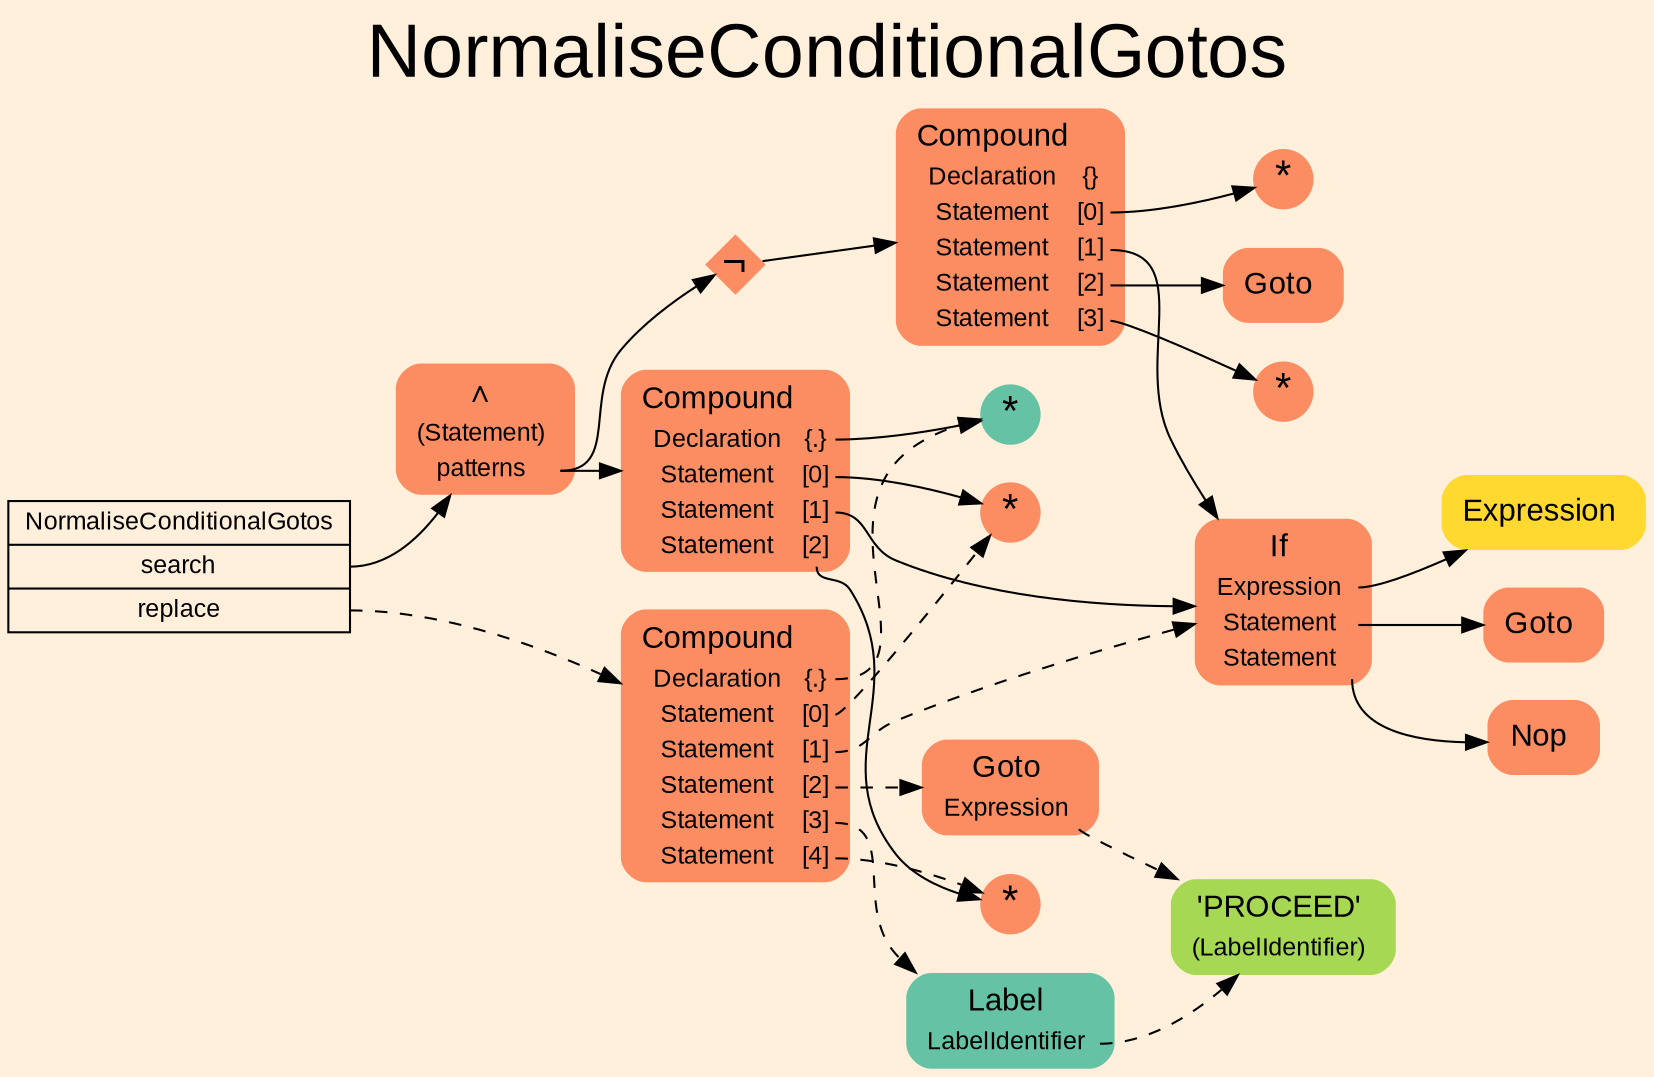 digraph "NormaliseConditionalGotos" {
label = "NormaliseConditionalGotos"
labelloc = t
fontsize = "36"
graph [
    rankdir = "LR"
    ranksep = 0.3
    bgcolor = antiquewhite1
    color = black
    fontcolor = black
    fontname = "Arial"
];
node [
    fontname = "Arial"
];
edge [
    fontname = "Arial"
];

// -------------------- transformation figure --------------------
"CR#P44-0" [
    shape = "record"
    fillcolor = antiquewhite1
    label = "<fixed> NormaliseConditionalGotos | <port0> search | <port1> replace"
    style = "filled"
    fontsize = "12"
    color = black
    fontcolor = black
];

"#B-2-798" [
    shape = "plaintext"
    fillcolor = "/set28/2"
    label = <<TABLE BORDER="0" CELLBORDER="0" CELLSPACING="0">
     <TR><TD><FONT POINT-SIZE="15.0">∧</FONT></TD><TD></TD></TR>
     <TR><TD>(Statement)</TD><TD PORT="port0"></TD></TR>
     <TR><TD>patterns</TD><TD PORT="port1"></TD></TR>
    </TABLE>>
    style = "rounded,filled"
    fontsize = "12"
];

"#B-2-783" [
    shape = "plaintext"
    fillcolor = "/set28/2"
    label = <<TABLE BORDER="0" CELLBORDER="0" CELLSPACING="0">
     <TR><TD><FONT POINT-SIZE="15.0">Compound</FONT></TD><TD></TD></TR>
     <TR><TD>Declaration</TD><TD PORT="port0">{.}</TD></TR>
     <TR><TD>Statement</TD><TD PORT="port1">[0]</TD></TR>
     <TR><TD>Statement</TD><TD PORT="port2">[1]</TD></TR>
     <TR><TD>Statement</TD><TD PORT="port3">[2]</TD></TR>
    </TABLE>>
    style = "rounded,filled"
    fontsize = "12"
];

"#B-2-790" [
    shape = "circle"
    fillcolor = "/set28/1"
    label = <*>
    style = "filled"
    fontsize = "20"
    penwidth = 0.0
    fixedsize = true
    width = 0.4
    height = 0.4
];

"#B-2-791" [
    shape = "circle"
    fillcolor = "/set28/2"
    label = <*>
    style = "filled"
    fontsize = "20"
    penwidth = 0.0
    fixedsize = true
    width = 0.4
    height = 0.4
];

"#B-2-781" [
    shape = "plaintext"
    fillcolor = "/set28/2"
    label = <<TABLE BORDER="0" CELLBORDER="0" CELLSPACING="0">
     <TR><TD><FONT POINT-SIZE="15.0">If</FONT></TD><TD></TD></TR>
     <TR><TD>Expression</TD><TD PORT="port0"></TD></TR>
     <TR><TD>Statement</TD><TD PORT="port1"></TD></TR>
     <TR><TD>Statement</TD><TD PORT="port2"></TD></TR>
    </TABLE>>
    style = "rounded,filled"
    fontsize = "12"
];

"#B-2-782" [
    shape = "plaintext"
    fillcolor = "/set28/6"
    label = <<TABLE BORDER="0" CELLBORDER="0" CELLSPACING="0">
     <TR><TD><FONT POINT-SIZE="15.0">Expression</FONT></TD><TD></TD></TR>
    </TABLE>>
    style = "rounded,filled"
    fontsize = "12"
];

"#B-2-786" [
    shape = "plaintext"
    fillcolor = "/set28/2"
    label = <<TABLE BORDER="0" CELLBORDER="0" CELLSPACING="0">
     <TR><TD><FONT POINT-SIZE="15.0">Goto</FONT></TD><TD></TD></TR>
    </TABLE>>
    style = "rounded,filled"
    fontsize = "12"
];

"#B-2-800" [
    shape = "plaintext"
    fillcolor = "/set28/2"
    label = <<TABLE BORDER="0" CELLBORDER="0" CELLSPACING="0">
     <TR><TD><FONT POINT-SIZE="15.0">Nop</FONT></TD><TD></TD></TR>
    </TABLE>>
    style = "rounded,filled"
    fontsize = "12"
];

"#B-2-793" [
    shape = "circle"
    fillcolor = "/set28/2"
    label = <*>
    style = "filled"
    fontsize = "20"
    penwidth = 0.0
    fixedsize = true
    width = 0.4
    height = 0.4
];

"#B-2-799" [
    shape = "diamond"
    fillcolor = "/set28/2"
    label = <¬>
    style = "filled"
    fontsize = "20"
    penwidth = 0.0
    fixedsize = true
    width = 0.4
    height = 0.4
];

"#B-2-785" [
    shape = "plaintext"
    fillcolor = "/set28/2"
    label = <<TABLE BORDER="0" CELLBORDER="0" CELLSPACING="0">
     <TR><TD><FONT POINT-SIZE="15.0">Compound</FONT></TD><TD></TD></TR>
     <TR><TD>Declaration</TD><TD PORT="port0">{}</TD></TR>
     <TR><TD>Statement</TD><TD PORT="port1">[0]</TD></TR>
     <TR><TD>Statement</TD><TD PORT="port2">[1]</TD></TR>
     <TR><TD>Statement</TD><TD PORT="port3">[2]</TD></TR>
     <TR><TD>Statement</TD><TD PORT="port4">[3]</TD></TR>
    </TABLE>>
    style = "rounded,filled"
    fontsize = "12"
];

"#B-2-792" [
    shape = "circle"
    fillcolor = "/set28/2"
    label = <*>
    style = "filled"
    fontsize = "20"
    penwidth = 0.0
    fixedsize = true
    width = 0.4
    height = 0.4
];

"#B-2-789" [
    shape = "plaintext"
    fillcolor = "/set28/2"
    label = <<TABLE BORDER="0" CELLBORDER="0" CELLSPACING="0">
     <TR><TD><FONT POINT-SIZE="15.0">Goto</FONT></TD><TD></TD></TR>
    </TABLE>>
    style = "rounded,filled"
    fontsize = "12"
];

"#B-2-794" [
    shape = "circle"
    fillcolor = "/set28/2"
    label = <*>
    style = "filled"
    fontsize = "20"
    penwidth = 0.0
    fixedsize = true
    width = 0.4
    height = 0.4
];

"#B-2-784" [
    shape = "plaintext"
    fillcolor = "/set28/2"
    label = <<TABLE BORDER="0" CELLBORDER="0" CELLSPACING="0">
     <TR><TD><FONT POINT-SIZE="15.0">Compound</FONT></TD><TD></TD></TR>
     <TR><TD>Declaration</TD><TD PORT="port0">{.}</TD></TR>
     <TR><TD>Statement</TD><TD PORT="port1">[0]</TD></TR>
     <TR><TD>Statement</TD><TD PORT="port2">[1]</TD></TR>
     <TR><TD>Statement</TD><TD PORT="port3">[2]</TD></TR>
     <TR><TD>Statement</TD><TD PORT="port4">[3]</TD></TR>
     <TR><TD>Statement</TD><TD PORT="port5">[4]</TD></TR>
    </TABLE>>
    style = "rounded,filled"
    fontsize = "12"
];

"#B-2-788" [
    shape = "plaintext"
    fillcolor = "/set28/2"
    label = <<TABLE BORDER="0" CELLBORDER="0" CELLSPACING="0">
     <TR><TD><FONT POINT-SIZE="15.0">Goto</FONT></TD><TD></TD></TR>
     <TR><TD>Expression</TD><TD PORT="port0"></TD></TR>
    </TABLE>>
    style = "rounded,filled"
    fontsize = "12"
];

"#B-2-797" [
    shape = "plaintext"
    fillcolor = "/set28/5"
    label = <<TABLE BORDER="0" CELLBORDER="0" CELLSPACING="0">
     <TR><TD><FONT POINT-SIZE="15.0">'PROCEED'</FONT></TD><TD></TD></TR>
     <TR><TD>(LabelIdentifier)</TD><TD PORT="port0"></TD></TR>
    </TABLE>>
    style = "rounded,filled"
    fontsize = "12"
];

"#B-2-796" [
    shape = "plaintext"
    fillcolor = "/set28/1"
    label = <<TABLE BORDER="0" CELLBORDER="0" CELLSPACING="0">
     <TR><TD><FONT POINT-SIZE="15.0">Label</FONT></TD><TD></TD></TR>
     <TR><TD>LabelIdentifier</TD><TD PORT="port0"></TD></TR>
    </TABLE>>
    style = "rounded,filled"
    fontsize = "12"
];


// -------------------- links --------------------
// links for block CR#P44-0
"CR#P44-0":port0 -> "#B-2-798" [
    color = black
    fontcolor = black
];

"CR#P44-0":port1 -> "#B-2-784" [
    style="dashed"
    color = black
    fontcolor = black
];

// links for block #B-2-798
"#B-2-798":port1 -> "#B-2-783" [
    color = black
    fontcolor = black
];

"#B-2-798":port1 -> "#B-2-799" [
    color = black
    fontcolor = black
];

// links for block #B-2-783
"#B-2-783":port0 -> "#B-2-790" [
    color = black
    fontcolor = black
];

"#B-2-783":port1 -> "#B-2-791" [
    color = black
    fontcolor = black
];

"#B-2-783":port2 -> "#B-2-781" [
    color = black
    fontcolor = black
];

"#B-2-783":port3 -> "#B-2-793" [
    color = black
    fontcolor = black
];

// links for block #B-2-790
// links for block #B-2-791
// links for block #B-2-781
"#B-2-781":port0 -> "#B-2-782" [
    color = black
    fontcolor = black
];

"#B-2-781":port1 -> "#B-2-786" [
    color = black
    fontcolor = black
];

"#B-2-781":port2 -> "#B-2-800" [
    color = black
    fontcolor = black
];

// links for block #B-2-782
// links for block #B-2-786
// links for block #B-2-800
// links for block #B-2-793
// links for block #B-2-799
"#B-2-799" -> "#B-2-785" [
    color = black
    fontcolor = black
];

// links for block #B-2-785
"#B-2-785":port1 -> "#B-2-792" [
    color = black
    fontcolor = black
];

"#B-2-785":port2 -> "#B-2-781" [
    color = black
    fontcolor = black
];

"#B-2-785":port3 -> "#B-2-789" [
    color = black
    fontcolor = black
];

"#B-2-785":port4 -> "#B-2-794" [
    color = black
    fontcolor = black
];

// links for block #B-2-792
// links for block #B-2-789
// links for block #B-2-794
// links for block #B-2-784
"#B-2-784":port0 -> "#B-2-790" [
    style="dashed"
    color = black
    fontcolor = black
];

"#B-2-784":port1 -> "#B-2-791" [
    style="dashed"
    color = black
    fontcolor = black
];

"#B-2-784":port2 -> "#B-2-781" [
    style="dashed"
    color = black
    fontcolor = black
];

"#B-2-784":port3 -> "#B-2-788" [
    style="dashed"
    color = black
    fontcolor = black
];

"#B-2-784":port4 -> "#B-2-796" [
    style="dashed"
    color = black
    fontcolor = black
];

"#B-2-784":port5 -> "#B-2-793" [
    style="dashed"
    color = black
    fontcolor = black
];

// links for block #B-2-788
"#B-2-788":port0 -> "#B-2-797" [
    style="dashed"
    color = black
    fontcolor = black
];

// links for block #B-2-797
// links for block #B-2-796
"#B-2-796":port0 -> "#B-2-797" [
    style="dashed"
    color = black
    fontcolor = black
];

}
